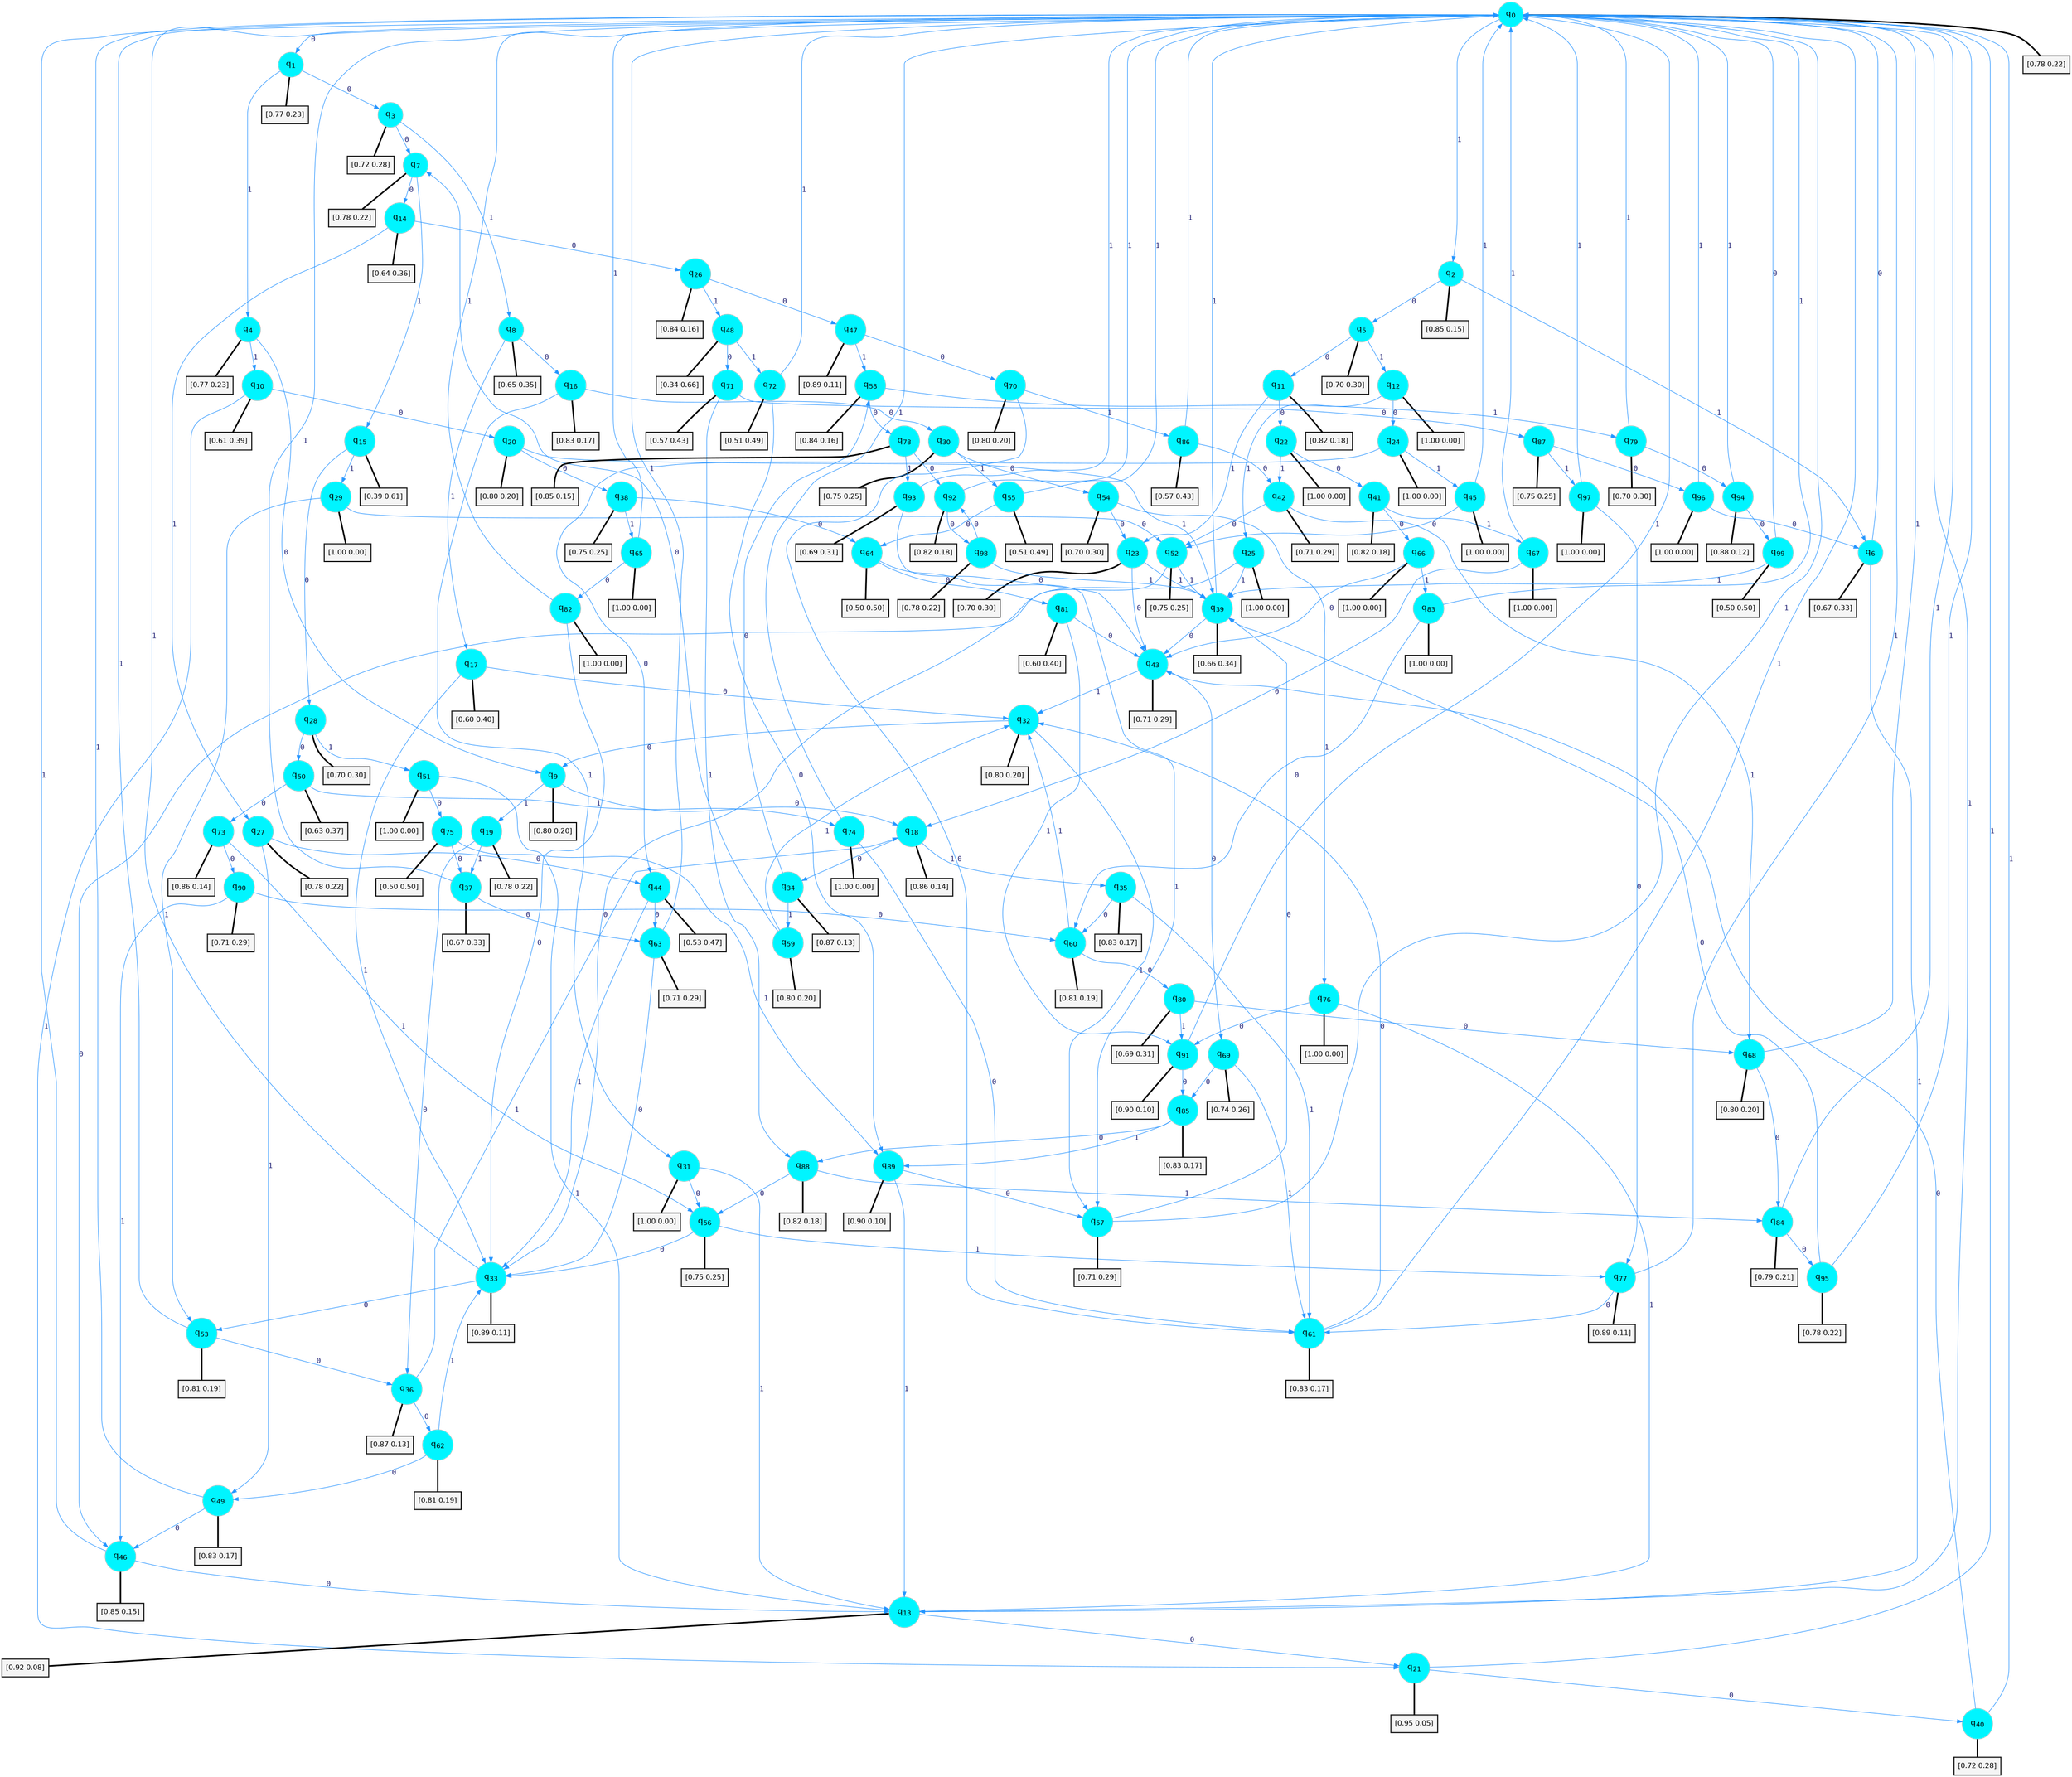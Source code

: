 digraph G {
graph [
bgcolor=transparent, dpi=300, rankdir=TD, size="40,25"];
node [
color=gray, fillcolor=turquoise1, fontcolor=black, fontname=Helvetica, fontsize=16, fontweight=bold, shape=circle, style=filled];
edge [
arrowsize=1, color=dodgerblue1, fontcolor=midnightblue, fontname=courier, fontweight=bold, penwidth=1, style=solid, weight=20];
0[label=<q<SUB>0</SUB>>];
1[label=<q<SUB>1</SUB>>];
2[label=<q<SUB>2</SUB>>];
3[label=<q<SUB>3</SUB>>];
4[label=<q<SUB>4</SUB>>];
5[label=<q<SUB>5</SUB>>];
6[label=<q<SUB>6</SUB>>];
7[label=<q<SUB>7</SUB>>];
8[label=<q<SUB>8</SUB>>];
9[label=<q<SUB>9</SUB>>];
10[label=<q<SUB>10</SUB>>];
11[label=<q<SUB>11</SUB>>];
12[label=<q<SUB>12</SUB>>];
13[label=<q<SUB>13</SUB>>];
14[label=<q<SUB>14</SUB>>];
15[label=<q<SUB>15</SUB>>];
16[label=<q<SUB>16</SUB>>];
17[label=<q<SUB>17</SUB>>];
18[label=<q<SUB>18</SUB>>];
19[label=<q<SUB>19</SUB>>];
20[label=<q<SUB>20</SUB>>];
21[label=<q<SUB>21</SUB>>];
22[label=<q<SUB>22</SUB>>];
23[label=<q<SUB>23</SUB>>];
24[label=<q<SUB>24</SUB>>];
25[label=<q<SUB>25</SUB>>];
26[label=<q<SUB>26</SUB>>];
27[label=<q<SUB>27</SUB>>];
28[label=<q<SUB>28</SUB>>];
29[label=<q<SUB>29</SUB>>];
30[label=<q<SUB>30</SUB>>];
31[label=<q<SUB>31</SUB>>];
32[label=<q<SUB>32</SUB>>];
33[label=<q<SUB>33</SUB>>];
34[label=<q<SUB>34</SUB>>];
35[label=<q<SUB>35</SUB>>];
36[label=<q<SUB>36</SUB>>];
37[label=<q<SUB>37</SUB>>];
38[label=<q<SUB>38</SUB>>];
39[label=<q<SUB>39</SUB>>];
40[label=<q<SUB>40</SUB>>];
41[label=<q<SUB>41</SUB>>];
42[label=<q<SUB>42</SUB>>];
43[label=<q<SUB>43</SUB>>];
44[label=<q<SUB>44</SUB>>];
45[label=<q<SUB>45</SUB>>];
46[label=<q<SUB>46</SUB>>];
47[label=<q<SUB>47</SUB>>];
48[label=<q<SUB>48</SUB>>];
49[label=<q<SUB>49</SUB>>];
50[label=<q<SUB>50</SUB>>];
51[label=<q<SUB>51</SUB>>];
52[label=<q<SUB>52</SUB>>];
53[label=<q<SUB>53</SUB>>];
54[label=<q<SUB>54</SUB>>];
55[label=<q<SUB>55</SUB>>];
56[label=<q<SUB>56</SUB>>];
57[label=<q<SUB>57</SUB>>];
58[label=<q<SUB>58</SUB>>];
59[label=<q<SUB>59</SUB>>];
60[label=<q<SUB>60</SUB>>];
61[label=<q<SUB>61</SUB>>];
62[label=<q<SUB>62</SUB>>];
63[label=<q<SUB>63</SUB>>];
64[label=<q<SUB>64</SUB>>];
65[label=<q<SUB>65</SUB>>];
66[label=<q<SUB>66</SUB>>];
67[label=<q<SUB>67</SUB>>];
68[label=<q<SUB>68</SUB>>];
69[label=<q<SUB>69</SUB>>];
70[label=<q<SUB>70</SUB>>];
71[label=<q<SUB>71</SUB>>];
72[label=<q<SUB>72</SUB>>];
73[label=<q<SUB>73</SUB>>];
74[label=<q<SUB>74</SUB>>];
75[label=<q<SUB>75</SUB>>];
76[label=<q<SUB>76</SUB>>];
77[label=<q<SUB>77</SUB>>];
78[label=<q<SUB>78</SUB>>];
79[label=<q<SUB>79</SUB>>];
80[label=<q<SUB>80</SUB>>];
81[label=<q<SUB>81</SUB>>];
82[label=<q<SUB>82</SUB>>];
83[label=<q<SUB>83</SUB>>];
84[label=<q<SUB>84</SUB>>];
85[label=<q<SUB>85</SUB>>];
86[label=<q<SUB>86</SUB>>];
87[label=<q<SUB>87</SUB>>];
88[label=<q<SUB>88</SUB>>];
89[label=<q<SUB>89</SUB>>];
90[label=<q<SUB>90</SUB>>];
91[label=<q<SUB>91</SUB>>];
92[label=<q<SUB>92</SUB>>];
93[label=<q<SUB>93</SUB>>];
94[label=<q<SUB>94</SUB>>];
95[label=<q<SUB>95</SUB>>];
96[label=<q<SUB>96</SUB>>];
97[label=<q<SUB>97</SUB>>];
98[label=<q<SUB>98</SUB>>];
99[label=<q<SUB>99</SUB>>];
100[label="[0.78 0.22]", shape=box,fontcolor=black, fontname=Helvetica, fontsize=14, penwidth=2, fillcolor=whitesmoke,color=black];
101[label="[0.77 0.23]", shape=box,fontcolor=black, fontname=Helvetica, fontsize=14, penwidth=2, fillcolor=whitesmoke,color=black];
102[label="[0.85 0.15]", shape=box,fontcolor=black, fontname=Helvetica, fontsize=14, penwidth=2, fillcolor=whitesmoke,color=black];
103[label="[0.72 0.28]", shape=box,fontcolor=black, fontname=Helvetica, fontsize=14, penwidth=2, fillcolor=whitesmoke,color=black];
104[label="[0.77 0.23]", shape=box,fontcolor=black, fontname=Helvetica, fontsize=14, penwidth=2, fillcolor=whitesmoke,color=black];
105[label="[0.70 0.30]", shape=box,fontcolor=black, fontname=Helvetica, fontsize=14, penwidth=2, fillcolor=whitesmoke,color=black];
106[label="[0.67 0.33]", shape=box,fontcolor=black, fontname=Helvetica, fontsize=14, penwidth=2, fillcolor=whitesmoke,color=black];
107[label="[0.78 0.22]", shape=box,fontcolor=black, fontname=Helvetica, fontsize=14, penwidth=2, fillcolor=whitesmoke,color=black];
108[label="[0.65 0.35]", shape=box,fontcolor=black, fontname=Helvetica, fontsize=14, penwidth=2, fillcolor=whitesmoke,color=black];
109[label="[0.80 0.20]", shape=box,fontcolor=black, fontname=Helvetica, fontsize=14, penwidth=2, fillcolor=whitesmoke,color=black];
110[label="[0.61 0.39]", shape=box,fontcolor=black, fontname=Helvetica, fontsize=14, penwidth=2, fillcolor=whitesmoke,color=black];
111[label="[0.82 0.18]", shape=box,fontcolor=black, fontname=Helvetica, fontsize=14, penwidth=2, fillcolor=whitesmoke,color=black];
112[label="[1.00 0.00]", shape=box,fontcolor=black, fontname=Helvetica, fontsize=14, penwidth=2, fillcolor=whitesmoke,color=black];
113[label="[0.92 0.08]", shape=box,fontcolor=black, fontname=Helvetica, fontsize=14, penwidth=2, fillcolor=whitesmoke,color=black];
114[label="[0.64 0.36]", shape=box,fontcolor=black, fontname=Helvetica, fontsize=14, penwidth=2, fillcolor=whitesmoke,color=black];
115[label="[0.39 0.61]", shape=box,fontcolor=black, fontname=Helvetica, fontsize=14, penwidth=2, fillcolor=whitesmoke,color=black];
116[label="[0.83 0.17]", shape=box,fontcolor=black, fontname=Helvetica, fontsize=14, penwidth=2, fillcolor=whitesmoke,color=black];
117[label="[0.60 0.40]", shape=box,fontcolor=black, fontname=Helvetica, fontsize=14, penwidth=2, fillcolor=whitesmoke,color=black];
118[label="[0.86 0.14]", shape=box,fontcolor=black, fontname=Helvetica, fontsize=14, penwidth=2, fillcolor=whitesmoke,color=black];
119[label="[0.78 0.22]", shape=box,fontcolor=black, fontname=Helvetica, fontsize=14, penwidth=2, fillcolor=whitesmoke,color=black];
120[label="[0.80 0.20]", shape=box,fontcolor=black, fontname=Helvetica, fontsize=14, penwidth=2, fillcolor=whitesmoke,color=black];
121[label="[0.95 0.05]", shape=box,fontcolor=black, fontname=Helvetica, fontsize=14, penwidth=2, fillcolor=whitesmoke,color=black];
122[label="[1.00 0.00]", shape=box,fontcolor=black, fontname=Helvetica, fontsize=14, penwidth=2, fillcolor=whitesmoke,color=black];
123[label="[0.70 0.30]", shape=box,fontcolor=black, fontname=Helvetica, fontsize=14, penwidth=2, fillcolor=whitesmoke,color=black];
124[label="[1.00 0.00]", shape=box,fontcolor=black, fontname=Helvetica, fontsize=14, penwidth=2, fillcolor=whitesmoke,color=black];
125[label="[1.00 0.00]", shape=box,fontcolor=black, fontname=Helvetica, fontsize=14, penwidth=2, fillcolor=whitesmoke,color=black];
126[label="[0.84 0.16]", shape=box,fontcolor=black, fontname=Helvetica, fontsize=14, penwidth=2, fillcolor=whitesmoke,color=black];
127[label="[0.78 0.22]", shape=box,fontcolor=black, fontname=Helvetica, fontsize=14, penwidth=2, fillcolor=whitesmoke,color=black];
128[label="[0.70 0.30]", shape=box,fontcolor=black, fontname=Helvetica, fontsize=14, penwidth=2, fillcolor=whitesmoke,color=black];
129[label="[1.00 0.00]", shape=box,fontcolor=black, fontname=Helvetica, fontsize=14, penwidth=2, fillcolor=whitesmoke,color=black];
130[label="[0.75 0.25]", shape=box,fontcolor=black, fontname=Helvetica, fontsize=14, penwidth=2, fillcolor=whitesmoke,color=black];
131[label="[1.00 0.00]", shape=box,fontcolor=black, fontname=Helvetica, fontsize=14, penwidth=2, fillcolor=whitesmoke,color=black];
132[label="[0.80 0.20]", shape=box,fontcolor=black, fontname=Helvetica, fontsize=14, penwidth=2, fillcolor=whitesmoke,color=black];
133[label="[0.89 0.11]", shape=box,fontcolor=black, fontname=Helvetica, fontsize=14, penwidth=2, fillcolor=whitesmoke,color=black];
134[label="[0.87 0.13]", shape=box,fontcolor=black, fontname=Helvetica, fontsize=14, penwidth=2, fillcolor=whitesmoke,color=black];
135[label="[0.83 0.17]", shape=box,fontcolor=black, fontname=Helvetica, fontsize=14, penwidth=2, fillcolor=whitesmoke,color=black];
136[label="[0.87 0.13]", shape=box,fontcolor=black, fontname=Helvetica, fontsize=14, penwidth=2, fillcolor=whitesmoke,color=black];
137[label="[0.67 0.33]", shape=box,fontcolor=black, fontname=Helvetica, fontsize=14, penwidth=2, fillcolor=whitesmoke,color=black];
138[label="[0.75 0.25]", shape=box,fontcolor=black, fontname=Helvetica, fontsize=14, penwidth=2, fillcolor=whitesmoke,color=black];
139[label="[0.66 0.34]", shape=box,fontcolor=black, fontname=Helvetica, fontsize=14, penwidth=2, fillcolor=whitesmoke,color=black];
140[label="[0.72 0.28]", shape=box,fontcolor=black, fontname=Helvetica, fontsize=14, penwidth=2, fillcolor=whitesmoke,color=black];
141[label="[0.82 0.18]", shape=box,fontcolor=black, fontname=Helvetica, fontsize=14, penwidth=2, fillcolor=whitesmoke,color=black];
142[label="[0.71 0.29]", shape=box,fontcolor=black, fontname=Helvetica, fontsize=14, penwidth=2, fillcolor=whitesmoke,color=black];
143[label="[0.71 0.29]", shape=box,fontcolor=black, fontname=Helvetica, fontsize=14, penwidth=2, fillcolor=whitesmoke,color=black];
144[label="[0.53 0.47]", shape=box,fontcolor=black, fontname=Helvetica, fontsize=14, penwidth=2, fillcolor=whitesmoke,color=black];
145[label="[1.00 0.00]", shape=box,fontcolor=black, fontname=Helvetica, fontsize=14, penwidth=2, fillcolor=whitesmoke,color=black];
146[label="[0.85 0.15]", shape=box,fontcolor=black, fontname=Helvetica, fontsize=14, penwidth=2, fillcolor=whitesmoke,color=black];
147[label="[0.89 0.11]", shape=box,fontcolor=black, fontname=Helvetica, fontsize=14, penwidth=2, fillcolor=whitesmoke,color=black];
148[label="[0.34 0.66]", shape=box,fontcolor=black, fontname=Helvetica, fontsize=14, penwidth=2, fillcolor=whitesmoke,color=black];
149[label="[0.83 0.17]", shape=box,fontcolor=black, fontname=Helvetica, fontsize=14, penwidth=2, fillcolor=whitesmoke,color=black];
150[label="[0.63 0.37]", shape=box,fontcolor=black, fontname=Helvetica, fontsize=14, penwidth=2, fillcolor=whitesmoke,color=black];
151[label="[1.00 0.00]", shape=box,fontcolor=black, fontname=Helvetica, fontsize=14, penwidth=2, fillcolor=whitesmoke,color=black];
152[label="[0.75 0.25]", shape=box,fontcolor=black, fontname=Helvetica, fontsize=14, penwidth=2, fillcolor=whitesmoke,color=black];
153[label="[0.81 0.19]", shape=box,fontcolor=black, fontname=Helvetica, fontsize=14, penwidth=2, fillcolor=whitesmoke,color=black];
154[label="[0.70 0.30]", shape=box,fontcolor=black, fontname=Helvetica, fontsize=14, penwidth=2, fillcolor=whitesmoke,color=black];
155[label="[0.51 0.49]", shape=box,fontcolor=black, fontname=Helvetica, fontsize=14, penwidth=2, fillcolor=whitesmoke,color=black];
156[label="[0.75 0.25]", shape=box,fontcolor=black, fontname=Helvetica, fontsize=14, penwidth=2, fillcolor=whitesmoke,color=black];
157[label="[0.71 0.29]", shape=box,fontcolor=black, fontname=Helvetica, fontsize=14, penwidth=2, fillcolor=whitesmoke,color=black];
158[label="[0.84 0.16]", shape=box,fontcolor=black, fontname=Helvetica, fontsize=14, penwidth=2, fillcolor=whitesmoke,color=black];
159[label="[0.80 0.20]", shape=box,fontcolor=black, fontname=Helvetica, fontsize=14, penwidth=2, fillcolor=whitesmoke,color=black];
160[label="[0.81 0.19]", shape=box,fontcolor=black, fontname=Helvetica, fontsize=14, penwidth=2, fillcolor=whitesmoke,color=black];
161[label="[0.83 0.17]", shape=box,fontcolor=black, fontname=Helvetica, fontsize=14, penwidth=2, fillcolor=whitesmoke,color=black];
162[label="[0.81 0.19]", shape=box,fontcolor=black, fontname=Helvetica, fontsize=14, penwidth=2, fillcolor=whitesmoke,color=black];
163[label="[0.71 0.29]", shape=box,fontcolor=black, fontname=Helvetica, fontsize=14, penwidth=2, fillcolor=whitesmoke,color=black];
164[label="[0.50 0.50]", shape=box,fontcolor=black, fontname=Helvetica, fontsize=14, penwidth=2, fillcolor=whitesmoke,color=black];
165[label="[1.00 0.00]", shape=box,fontcolor=black, fontname=Helvetica, fontsize=14, penwidth=2, fillcolor=whitesmoke,color=black];
166[label="[1.00 0.00]", shape=box,fontcolor=black, fontname=Helvetica, fontsize=14, penwidth=2, fillcolor=whitesmoke,color=black];
167[label="[1.00 0.00]", shape=box,fontcolor=black, fontname=Helvetica, fontsize=14, penwidth=2, fillcolor=whitesmoke,color=black];
168[label="[0.80 0.20]", shape=box,fontcolor=black, fontname=Helvetica, fontsize=14, penwidth=2, fillcolor=whitesmoke,color=black];
169[label="[0.74 0.26]", shape=box,fontcolor=black, fontname=Helvetica, fontsize=14, penwidth=2, fillcolor=whitesmoke,color=black];
170[label="[0.80 0.20]", shape=box,fontcolor=black, fontname=Helvetica, fontsize=14, penwidth=2, fillcolor=whitesmoke,color=black];
171[label="[0.57 0.43]", shape=box,fontcolor=black, fontname=Helvetica, fontsize=14, penwidth=2, fillcolor=whitesmoke,color=black];
172[label="[0.51 0.49]", shape=box,fontcolor=black, fontname=Helvetica, fontsize=14, penwidth=2, fillcolor=whitesmoke,color=black];
173[label="[0.86 0.14]", shape=box,fontcolor=black, fontname=Helvetica, fontsize=14, penwidth=2, fillcolor=whitesmoke,color=black];
174[label="[1.00 0.00]", shape=box,fontcolor=black, fontname=Helvetica, fontsize=14, penwidth=2, fillcolor=whitesmoke,color=black];
175[label="[0.50 0.50]", shape=box,fontcolor=black, fontname=Helvetica, fontsize=14, penwidth=2, fillcolor=whitesmoke,color=black];
176[label="[1.00 0.00]", shape=box,fontcolor=black, fontname=Helvetica, fontsize=14, penwidth=2, fillcolor=whitesmoke,color=black];
177[label="[0.89 0.11]", shape=box,fontcolor=black, fontname=Helvetica, fontsize=14, penwidth=2, fillcolor=whitesmoke,color=black];
178[label="[0.85 0.15]", shape=box,fontcolor=black, fontname=Helvetica, fontsize=14, penwidth=2, fillcolor=whitesmoke,color=black];
179[label="[0.70 0.30]", shape=box,fontcolor=black, fontname=Helvetica, fontsize=14, penwidth=2, fillcolor=whitesmoke,color=black];
180[label="[0.69 0.31]", shape=box,fontcolor=black, fontname=Helvetica, fontsize=14, penwidth=2, fillcolor=whitesmoke,color=black];
181[label="[0.60 0.40]", shape=box,fontcolor=black, fontname=Helvetica, fontsize=14, penwidth=2, fillcolor=whitesmoke,color=black];
182[label="[1.00 0.00]", shape=box,fontcolor=black, fontname=Helvetica, fontsize=14, penwidth=2, fillcolor=whitesmoke,color=black];
183[label="[1.00 0.00]", shape=box,fontcolor=black, fontname=Helvetica, fontsize=14, penwidth=2, fillcolor=whitesmoke,color=black];
184[label="[0.79 0.21]", shape=box,fontcolor=black, fontname=Helvetica, fontsize=14, penwidth=2, fillcolor=whitesmoke,color=black];
185[label="[0.83 0.17]", shape=box,fontcolor=black, fontname=Helvetica, fontsize=14, penwidth=2, fillcolor=whitesmoke,color=black];
186[label="[0.57 0.43]", shape=box,fontcolor=black, fontname=Helvetica, fontsize=14, penwidth=2, fillcolor=whitesmoke,color=black];
187[label="[0.75 0.25]", shape=box,fontcolor=black, fontname=Helvetica, fontsize=14, penwidth=2, fillcolor=whitesmoke,color=black];
188[label="[0.82 0.18]", shape=box,fontcolor=black, fontname=Helvetica, fontsize=14, penwidth=2, fillcolor=whitesmoke,color=black];
189[label="[0.90 0.10]", shape=box,fontcolor=black, fontname=Helvetica, fontsize=14, penwidth=2, fillcolor=whitesmoke,color=black];
190[label="[0.71 0.29]", shape=box,fontcolor=black, fontname=Helvetica, fontsize=14, penwidth=2, fillcolor=whitesmoke,color=black];
191[label="[0.90 0.10]", shape=box,fontcolor=black, fontname=Helvetica, fontsize=14, penwidth=2, fillcolor=whitesmoke,color=black];
192[label="[0.82 0.18]", shape=box,fontcolor=black, fontname=Helvetica, fontsize=14, penwidth=2, fillcolor=whitesmoke,color=black];
193[label="[0.69 0.31]", shape=box,fontcolor=black, fontname=Helvetica, fontsize=14, penwidth=2, fillcolor=whitesmoke,color=black];
194[label="[0.88 0.12]", shape=box,fontcolor=black, fontname=Helvetica, fontsize=14, penwidth=2, fillcolor=whitesmoke,color=black];
195[label="[0.78 0.22]", shape=box,fontcolor=black, fontname=Helvetica, fontsize=14, penwidth=2, fillcolor=whitesmoke,color=black];
196[label="[1.00 0.00]", shape=box,fontcolor=black, fontname=Helvetica, fontsize=14, penwidth=2, fillcolor=whitesmoke,color=black];
197[label="[1.00 0.00]", shape=box,fontcolor=black, fontname=Helvetica, fontsize=14, penwidth=2, fillcolor=whitesmoke,color=black];
198[label="[0.78 0.22]", shape=box,fontcolor=black, fontname=Helvetica, fontsize=14, penwidth=2, fillcolor=whitesmoke,color=black];
199[label="[0.50 0.50]", shape=box,fontcolor=black, fontname=Helvetica, fontsize=14, penwidth=2, fillcolor=whitesmoke,color=black];
0->1 [label=0];
0->2 [label=1];
0->100 [arrowhead=none, penwidth=3,color=black];
1->3 [label=0];
1->4 [label=1];
1->101 [arrowhead=none, penwidth=3,color=black];
2->5 [label=0];
2->6 [label=1];
2->102 [arrowhead=none, penwidth=3,color=black];
3->7 [label=0];
3->8 [label=1];
3->103 [arrowhead=none, penwidth=3,color=black];
4->9 [label=0];
4->10 [label=1];
4->104 [arrowhead=none, penwidth=3,color=black];
5->11 [label=0];
5->12 [label=1];
5->105 [arrowhead=none, penwidth=3,color=black];
6->0 [label=0];
6->13 [label=1];
6->106 [arrowhead=none, penwidth=3,color=black];
7->14 [label=0];
7->15 [label=1];
7->107 [arrowhead=none, penwidth=3,color=black];
8->16 [label=0];
8->17 [label=1];
8->108 [arrowhead=none, penwidth=3,color=black];
9->18 [label=0];
9->19 [label=1];
9->109 [arrowhead=none, penwidth=3,color=black];
10->20 [label=0];
10->21 [label=1];
10->110 [arrowhead=none, penwidth=3,color=black];
11->22 [label=0];
11->23 [label=1];
11->111 [arrowhead=none, penwidth=3,color=black];
12->24 [label=0];
12->25 [label=1];
12->112 [arrowhead=none, penwidth=3,color=black];
13->21 [label=0];
13->0 [label=1];
13->113 [arrowhead=none, penwidth=3,color=black];
14->26 [label=0];
14->27 [label=1];
14->114 [arrowhead=none, penwidth=3,color=black];
15->28 [label=0];
15->29 [label=1];
15->115 [arrowhead=none, penwidth=3,color=black];
16->30 [label=0];
16->31 [label=1];
16->116 [arrowhead=none, penwidth=3,color=black];
17->32 [label=0];
17->33 [label=1];
17->117 [arrowhead=none, penwidth=3,color=black];
18->34 [label=0];
18->35 [label=1];
18->118 [arrowhead=none, penwidth=3,color=black];
19->36 [label=0];
19->37 [label=1];
19->119 [arrowhead=none, penwidth=3,color=black];
20->38 [label=0];
20->39 [label=1];
20->120 [arrowhead=none, penwidth=3,color=black];
21->40 [label=0];
21->0 [label=1];
21->121 [arrowhead=none, penwidth=3,color=black];
22->41 [label=0];
22->42 [label=1];
22->122 [arrowhead=none, penwidth=3,color=black];
23->43 [label=0];
23->39 [label=1];
23->123 [arrowhead=none, penwidth=3,color=black];
24->44 [label=0];
24->45 [label=1];
24->124 [arrowhead=none, penwidth=3,color=black];
25->46 [label=0];
25->39 [label=1];
25->125 [arrowhead=none, penwidth=3,color=black];
26->47 [label=0];
26->48 [label=1];
26->126 [arrowhead=none, penwidth=3,color=black];
27->44 [label=0];
27->49 [label=1];
27->127 [arrowhead=none, penwidth=3,color=black];
28->50 [label=0];
28->51 [label=1];
28->128 [arrowhead=none, penwidth=3,color=black];
29->52 [label=0];
29->53 [label=1];
29->129 [arrowhead=none, penwidth=3,color=black];
30->54 [label=0];
30->55 [label=1];
30->130 [arrowhead=none, penwidth=3,color=black];
31->56 [label=0];
31->13 [label=1];
31->131 [arrowhead=none, penwidth=3,color=black];
32->9 [label=0];
32->57 [label=1];
32->132 [arrowhead=none, penwidth=3,color=black];
33->53 [label=0];
33->0 [label=1];
33->133 [arrowhead=none, penwidth=3,color=black];
34->58 [label=0];
34->59 [label=1];
34->134 [arrowhead=none, penwidth=3,color=black];
35->60 [label=0];
35->61 [label=1];
35->135 [arrowhead=none, penwidth=3,color=black];
36->62 [label=0];
36->18 [label=1];
36->136 [arrowhead=none, penwidth=3,color=black];
37->63 [label=0];
37->0 [label=1];
37->137 [arrowhead=none, penwidth=3,color=black];
38->64 [label=0];
38->65 [label=1];
38->138 [arrowhead=none, penwidth=3,color=black];
39->43 [label=0];
39->0 [label=1];
39->139 [arrowhead=none, penwidth=3,color=black];
40->43 [label=0];
40->0 [label=1];
40->140 [arrowhead=none, penwidth=3,color=black];
41->66 [label=0];
41->67 [label=1];
41->141 [arrowhead=none, penwidth=3,color=black];
42->52 [label=0];
42->68 [label=1];
42->142 [arrowhead=none, penwidth=3,color=black];
43->69 [label=0];
43->32 [label=1];
43->143 [arrowhead=none, penwidth=3,color=black];
44->63 [label=0];
44->33 [label=1];
44->144 [arrowhead=none, penwidth=3,color=black];
45->52 [label=0];
45->0 [label=1];
45->145 [arrowhead=none, penwidth=3,color=black];
46->13 [label=0];
46->0 [label=1];
46->146 [arrowhead=none, penwidth=3,color=black];
47->70 [label=0];
47->58 [label=1];
47->147 [arrowhead=none, penwidth=3,color=black];
48->71 [label=0];
48->72 [label=1];
48->148 [arrowhead=none, penwidth=3,color=black];
49->46 [label=0];
49->0 [label=1];
49->149 [arrowhead=none, penwidth=3,color=black];
50->73 [label=0];
50->74 [label=1];
50->150 [arrowhead=none, penwidth=3,color=black];
51->75 [label=0];
51->13 [label=1];
51->151 [arrowhead=none, penwidth=3,color=black];
52->33 [label=0];
52->39 [label=1];
52->152 [arrowhead=none, penwidth=3,color=black];
53->36 [label=0];
53->0 [label=1];
53->153 [arrowhead=none, penwidth=3,color=black];
54->23 [label=0];
54->76 [label=1];
54->154 [arrowhead=none, penwidth=3,color=black];
55->64 [label=0];
55->0 [label=1];
55->155 [arrowhead=none, penwidth=3,color=black];
56->33 [label=0];
56->77 [label=1];
56->156 [arrowhead=none, penwidth=3,color=black];
57->39 [label=0];
57->0 [label=1];
57->157 [arrowhead=none, penwidth=3,color=black];
58->78 [label=0];
58->79 [label=1];
58->158 [arrowhead=none, penwidth=3,color=black];
59->7 [label=0];
59->32 [label=1];
59->159 [arrowhead=none, penwidth=3,color=black];
60->80 [label=0];
60->32 [label=1];
60->160 [arrowhead=none, penwidth=3,color=black];
61->32 [label=0];
61->0 [label=1];
61->161 [arrowhead=none, penwidth=3,color=black];
62->49 [label=0];
62->33 [label=1];
62->162 [arrowhead=none, penwidth=3,color=black];
63->33 [label=0];
63->0 [label=1];
63->163 [arrowhead=none, penwidth=3,color=black];
64->81 [label=0];
64->57 [label=1];
64->164 [arrowhead=none, penwidth=3,color=black];
65->82 [label=0];
65->0 [label=1];
65->165 [arrowhead=none, penwidth=3,color=black];
66->43 [label=0];
66->83 [label=1];
66->166 [arrowhead=none, penwidth=3,color=black];
67->18 [label=0];
67->0 [label=1];
67->167 [arrowhead=none, penwidth=3,color=black];
68->84 [label=0];
68->0 [label=1];
68->168 [arrowhead=none, penwidth=3,color=black];
69->85 [label=0];
69->61 [label=1];
69->169 [arrowhead=none, penwidth=3,color=black];
70->61 [label=0];
70->86 [label=1];
70->170 [arrowhead=none, penwidth=3,color=black];
71->87 [label=0];
71->88 [label=1];
71->171 [arrowhead=none, penwidth=3,color=black];
72->89 [label=0];
72->0 [label=1];
72->172 [arrowhead=none, penwidth=3,color=black];
73->90 [label=0];
73->56 [label=1];
73->173 [arrowhead=none, penwidth=3,color=black];
74->61 [label=0];
74->0 [label=1];
74->174 [arrowhead=none, penwidth=3,color=black];
75->37 [label=0];
75->89 [label=1];
75->175 [arrowhead=none, penwidth=3,color=black];
76->91 [label=0];
76->13 [label=1];
76->176 [arrowhead=none, penwidth=3,color=black];
77->61 [label=0];
77->0 [label=1];
77->177 [arrowhead=none, penwidth=3,color=black];
78->92 [label=0];
78->93 [label=1];
78->178 [arrowhead=none, penwidth=3,color=black];
79->94 [label=0];
79->0 [label=1];
79->179 [arrowhead=none, penwidth=3,color=black];
80->68 [label=0];
80->91 [label=1];
80->180 [arrowhead=none, penwidth=3,color=black];
81->43 [label=0];
81->91 [label=1];
81->181 [arrowhead=none, penwidth=3,color=black];
82->33 [label=0];
82->0 [label=1];
82->182 [arrowhead=none, penwidth=3,color=black];
83->60 [label=0];
83->0 [label=1];
83->183 [arrowhead=none, penwidth=3,color=black];
84->95 [label=0];
84->0 [label=1];
84->184 [arrowhead=none, penwidth=3,color=black];
85->88 [label=0];
85->89 [label=1];
85->185 [arrowhead=none, penwidth=3,color=black];
86->42 [label=0];
86->0 [label=1];
86->186 [arrowhead=none, penwidth=3,color=black];
87->96 [label=0];
87->97 [label=1];
87->187 [arrowhead=none, penwidth=3,color=black];
88->56 [label=0];
88->84 [label=1];
88->188 [arrowhead=none, penwidth=3,color=black];
89->57 [label=0];
89->13 [label=1];
89->189 [arrowhead=none, penwidth=3,color=black];
90->60 [label=0];
90->46 [label=1];
90->190 [arrowhead=none, penwidth=3,color=black];
91->85 [label=0];
91->0 [label=1];
91->191 [arrowhead=none, penwidth=3,color=black];
92->98 [label=0];
92->0 [label=1];
92->192 [arrowhead=none, penwidth=3,color=black];
93->43 [label=0];
93->0 [label=1];
93->193 [arrowhead=none, penwidth=3,color=black];
94->99 [label=0];
94->0 [label=1];
94->194 [arrowhead=none, penwidth=3,color=black];
95->39 [label=0];
95->0 [label=1];
95->195 [arrowhead=none, penwidth=3,color=black];
96->6 [label=0];
96->0 [label=1];
96->196 [arrowhead=none, penwidth=3,color=black];
97->77 [label=0];
97->0 [label=1];
97->197 [arrowhead=none, penwidth=3,color=black];
98->92 [label=0];
98->39 [label=1];
98->198 [arrowhead=none, penwidth=3,color=black];
99->0 [label=0];
99->39 [label=1];
99->199 [arrowhead=none, penwidth=3,color=black];
}
